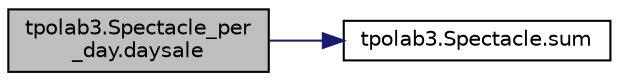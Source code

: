 digraph "tpolab3.Spectacle_per_day.daysale"
{
 // LATEX_PDF_SIZE
  edge [fontname="Helvetica",fontsize="10",labelfontname="Helvetica",labelfontsize="10"];
  node [fontname="Helvetica",fontsize="10",shape=record];
  rankdir="LR";
  Node1 [label="tpolab3.Spectacle_per\l_day.daysale",height=0.2,width=0.4,color="black", fillcolor="grey75", style="filled", fontcolor="black",tooltip=" "];
  Node1 -> Node2 [color="midnightblue",fontsize="10",style="solid",fontname="Helvetica"];
  Node2 [label="tpolab3.Spectacle.sum",height=0.2,width=0.4,color="black", fillcolor="white", style="filled",URL="$classtpolab3_1_1_spectacle.html#aff6447d52783957858a2dd9ce55e22c9",tooltip=" "];
}
